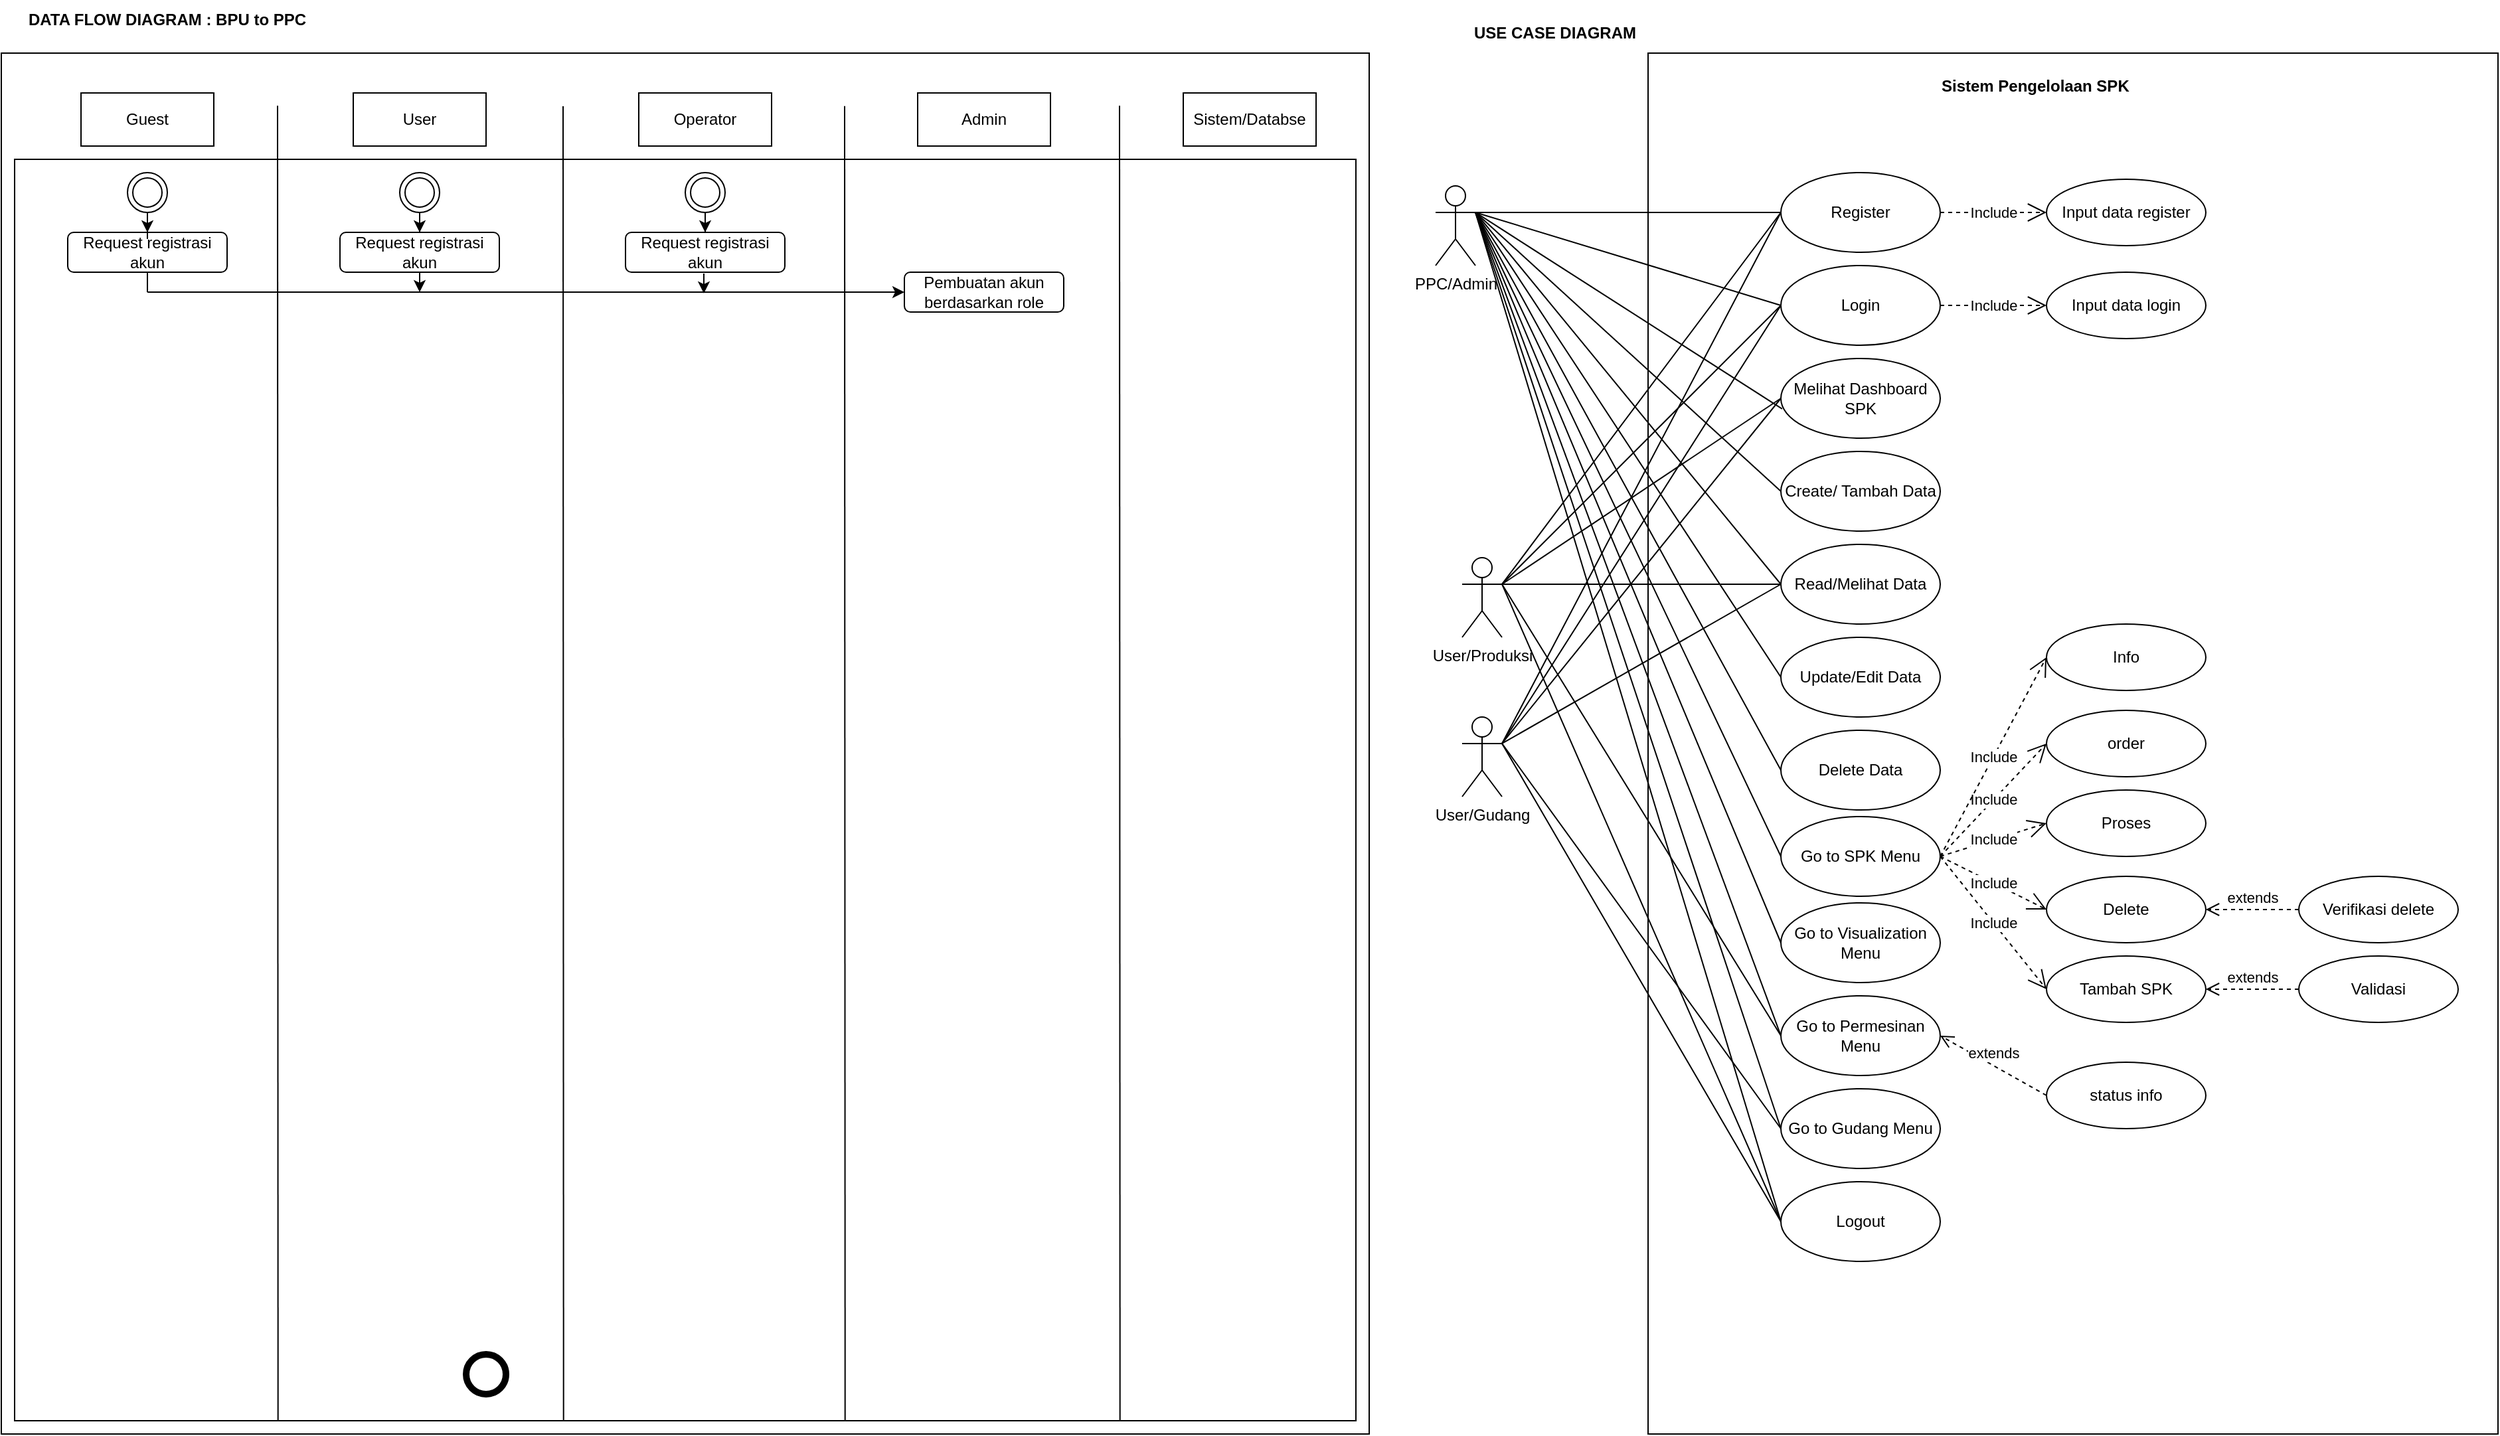 <mxfile version="24.0.5" type="github">
  <diagram name="Page-1" id="Am-4yuEEbxHZaaMcZNw2">
    <mxGraphModel dx="2944" dy="520" grid="1" gridSize="10" guides="1" tooltips="1" connect="1" arrows="1" fold="1" page="1" pageScale="1" pageWidth="850" pageHeight="1100" math="0" shadow="0">
      <root>
        <mxCell id="0" />
        <mxCell id="1" parent="0" />
        <mxCell id="0APZrc8GkW91wkG1R6Uz-18" value="" style="rounded=0;whiteSpace=wrap;html=1;" parent="1" vertex="1">
          <mxGeometry x="170" y="40" width="640" height="1040" as="geometry" />
        </mxCell>
        <mxCell id="0APZrc8GkW91wkG1R6Uz-1" value="USE CASE DIAGRAM" style="text;html=1;align=center;verticalAlign=middle;whiteSpace=wrap;rounded=0;fontStyle=1" parent="1" vertex="1">
          <mxGeometry x="30" y="10" width="140" height="30" as="geometry" />
        </mxCell>
        <mxCell id="0APZrc8GkW91wkG1R6Uz-2" value="PPC/Admin" style="shape=umlActor;verticalLabelPosition=bottom;verticalAlign=top;html=1;outlineConnect=0;" parent="1" vertex="1">
          <mxGeometry x="10" y="140" width="30" height="60" as="geometry" />
        </mxCell>
        <mxCell id="0APZrc8GkW91wkG1R6Uz-4" value="&amp;nbsp;Sistem Pengelolaan SPK" style="text;html=1;align=center;verticalAlign=middle;whiteSpace=wrap;rounded=0;fontStyle=1" parent="1" vertex="1">
          <mxGeometry x="370" y="50" width="180" height="30" as="geometry" />
        </mxCell>
        <mxCell id="0APZrc8GkW91wkG1R6Uz-5" value="Login" style="ellipse;whiteSpace=wrap;html=1;" parent="1" vertex="1">
          <mxGeometry x="270" y="200" width="120" height="60" as="geometry" />
        </mxCell>
        <mxCell id="0APZrc8GkW91wkG1R6Uz-6" value="Input data login" style="ellipse;whiteSpace=wrap;html=1;" parent="1" vertex="1">
          <mxGeometry x="470" y="205" width="120" height="50" as="geometry" />
        </mxCell>
        <mxCell id="0APZrc8GkW91wkG1R6Uz-7" value="Register" style="ellipse;whiteSpace=wrap;html=1;" parent="1" vertex="1">
          <mxGeometry x="270" y="130" width="120" height="60" as="geometry" />
        </mxCell>
        <mxCell id="0APZrc8GkW91wkG1R6Uz-8" value="Melihat Dashboard SPK" style="ellipse;whiteSpace=wrap;html=1;" parent="1" vertex="1">
          <mxGeometry x="270" y="270" width="120" height="60" as="geometry" />
        </mxCell>
        <mxCell id="0APZrc8GkW91wkG1R6Uz-9" value="Create/ Tambah Data" style="ellipse;whiteSpace=wrap;html=1;" parent="1" vertex="1">
          <mxGeometry x="270" y="340" width="120" height="60" as="geometry" />
        </mxCell>
        <mxCell id="0APZrc8GkW91wkG1R6Uz-10" value="Logout" style="ellipse;whiteSpace=wrap;html=1;" parent="1" vertex="1">
          <mxGeometry x="270" y="890" width="120" height="60" as="geometry" />
        </mxCell>
        <mxCell id="0APZrc8GkW91wkG1R6Uz-11" value="Read/Melihat Data" style="ellipse;whiteSpace=wrap;html=1;" parent="1" vertex="1">
          <mxGeometry x="270" y="410" width="120" height="60" as="geometry" />
        </mxCell>
        <mxCell id="0APZrc8GkW91wkG1R6Uz-12" value="Update/Edit Data" style="ellipse;whiteSpace=wrap;html=1;" parent="1" vertex="1">
          <mxGeometry x="270" y="480" width="120" height="60" as="geometry" />
        </mxCell>
        <mxCell id="0APZrc8GkW91wkG1R6Uz-13" value="Delete Data" style="ellipse;whiteSpace=wrap;html=1;" parent="1" vertex="1">
          <mxGeometry x="270" y="550" width="120" height="60" as="geometry" />
        </mxCell>
        <mxCell id="0APZrc8GkW91wkG1R6Uz-15" value="Go to SPK Menu" style="ellipse;whiteSpace=wrap;html=1;" parent="1" vertex="1">
          <mxGeometry x="270" y="615" width="120" height="60" as="geometry" />
        </mxCell>
        <mxCell id="0APZrc8GkW91wkG1R6Uz-16" value="Go to Visualization Menu" style="ellipse;whiteSpace=wrap;html=1;" parent="1" vertex="1">
          <mxGeometry x="270" y="680" width="120" height="60" as="geometry" />
        </mxCell>
        <mxCell id="0APZrc8GkW91wkG1R6Uz-19" value="Go to Permesinan Menu" style="ellipse;whiteSpace=wrap;html=1;" parent="1" vertex="1">
          <mxGeometry x="270" y="750" width="120" height="60" as="geometry" />
        </mxCell>
        <mxCell id="0APZrc8GkW91wkG1R6Uz-20" value="Go to Gudang Menu" style="ellipse;whiteSpace=wrap;html=1;" parent="1" vertex="1">
          <mxGeometry x="270" y="820" width="120" height="60" as="geometry" />
        </mxCell>
        <mxCell id="0APZrc8GkW91wkG1R6Uz-21" value="Input data register" style="ellipse;whiteSpace=wrap;html=1;" parent="1" vertex="1">
          <mxGeometry x="470" y="135" width="120" height="50" as="geometry" />
        </mxCell>
        <mxCell id="0APZrc8GkW91wkG1R6Uz-22" value="" style="endArrow=none;html=1;rounded=0;exitX=1;exitY=0.333;exitDx=0;exitDy=0;exitPerimeter=0;entryX=0;entryY=0.5;entryDx=0;entryDy=0;" parent="1" source="0APZrc8GkW91wkG1R6Uz-2" target="0APZrc8GkW91wkG1R6Uz-7" edge="1">
          <mxGeometry width="50" height="50" relative="1" as="geometry">
            <mxPoint x="190" y="205" as="sourcePoint" />
            <mxPoint x="240" y="155" as="targetPoint" />
          </mxGeometry>
        </mxCell>
        <mxCell id="0APZrc8GkW91wkG1R6Uz-23" value="" style="endArrow=none;html=1;rounded=0;exitX=1;exitY=0.333;exitDx=0;exitDy=0;exitPerimeter=0;entryX=0;entryY=0.5;entryDx=0;entryDy=0;" parent="1" source="0APZrc8GkW91wkG1R6Uz-2" target="0APZrc8GkW91wkG1R6Uz-5" edge="1">
          <mxGeometry width="50" height="50" relative="1" as="geometry">
            <mxPoint x="125" y="130" as="sourcePoint" />
            <mxPoint x="280" y="170" as="targetPoint" />
          </mxGeometry>
        </mxCell>
        <mxCell id="0APZrc8GkW91wkG1R6Uz-24" value="" style="endArrow=none;html=1;rounded=0;exitX=1;exitY=0.333;exitDx=0;exitDy=0;exitPerimeter=0;entryX=0.008;entryY=0.633;entryDx=0;entryDy=0;entryPerimeter=0;" parent="1" source="0APZrc8GkW91wkG1R6Uz-2" target="0APZrc8GkW91wkG1R6Uz-8" edge="1">
          <mxGeometry width="50" height="50" relative="1" as="geometry">
            <mxPoint x="125" y="130" as="sourcePoint" />
            <mxPoint x="280" y="240" as="targetPoint" />
          </mxGeometry>
        </mxCell>
        <mxCell id="0APZrc8GkW91wkG1R6Uz-25" value="" style="endArrow=none;html=1;rounded=0;exitX=1;exitY=0.333;exitDx=0;exitDy=0;exitPerimeter=0;entryX=0;entryY=0.5;entryDx=0;entryDy=0;" parent="1" source="0APZrc8GkW91wkG1R6Uz-2" target="0APZrc8GkW91wkG1R6Uz-9" edge="1">
          <mxGeometry width="50" height="50" relative="1" as="geometry">
            <mxPoint x="125" y="130" as="sourcePoint" />
            <mxPoint x="281" y="318" as="targetPoint" />
          </mxGeometry>
        </mxCell>
        <mxCell id="0APZrc8GkW91wkG1R6Uz-26" value="" style="endArrow=none;html=1;rounded=0;exitX=1;exitY=0.333;exitDx=0;exitDy=0;exitPerimeter=0;entryX=0;entryY=0.5;entryDx=0;entryDy=0;" parent="1" source="0APZrc8GkW91wkG1R6Uz-2" target="0APZrc8GkW91wkG1R6Uz-11" edge="1">
          <mxGeometry width="50" height="50" relative="1" as="geometry">
            <mxPoint x="100" y="110" as="sourcePoint" />
            <mxPoint x="280" y="380" as="targetPoint" />
          </mxGeometry>
        </mxCell>
        <mxCell id="0APZrc8GkW91wkG1R6Uz-27" value="" style="endArrow=none;html=1;rounded=0;exitX=1;exitY=0.333;exitDx=0;exitDy=0;exitPerimeter=0;entryX=0;entryY=0.5;entryDx=0;entryDy=0;" parent="1" source="0APZrc8GkW91wkG1R6Uz-2" target="0APZrc8GkW91wkG1R6Uz-12" edge="1">
          <mxGeometry width="50" height="50" relative="1" as="geometry">
            <mxPoint x="60" y="110" as="sourcePoint" />
            <mxPoint x="280" y="450" as="targetPoint" />
          </mxGeometry>
        </mxCell>
        <mxCell id="0APZrc8GkW91wkG1R6Uz-28" value="" style="endArrow=none;html=1;rounded=0;exitX=1;exitY=0.333;exitDx=0;exitDy=0;exitPerimeter=0;entryX=0;entryY=0.5;entryDx=0;entryDy=0;" parent="1" source="0APZrc8GkW91wkG1R6Uz-2" target="0APZrc8GkW91wkG1R6Uz-13" edge="1">
          <mxGeometry width="50" height="50" relative="1" as="geometry">
            <mxPoint x="60" y="110" as="sourcePoint" />
            <mxPoint x="280" y="520" as="targetPoint" />
          </mxGeometry>
        </mxCell>
        <mxCell id="0APZrc8GkW91wkG1R6Uz-29" value="" style="endArrow=none;html=1;rounded=0;exitX=1;exitY=0.333;exitDx=0;exitDy=0;exitPerimeter=0;entryX=0;entryY=0.5;entryDx=0;entryDy=0;" parent="1" source="0APZrc8GkW91wkG1R6Uz-2" target="0APZrc8GkW91wkG1R6Uz-15" edge="1">
          <mxGeometry width="50" height="50" relative="1" as="geometry">
            <mxPoint x="60" y="110" as="sourcePoint" />
            <mxPoint x="280" y="590" as="targetPoint" />
          </mxGeometry>
        </mxCell>
        <mxCell id="0APZrc8GkW91wkG1R6Uz-30" value="" style="endArrow=none;html=1;rounded=0;exitX=1;exitY=0.333;exitDx=0;exitDy=0;exitPerimeter=0;entryX=0;entryY=0.5;entryDx=0;entryDy=0;" parent="1" source="0APZrc8GkW91wkG1R6Uz-2" target="0APZrc8GkW91wkG1R6Uz-16" edge="1">
          <mxGeometry width="50" height="50" relative="1" as="geometry">
            <mxPoint x="60" y="110" as="sourcePoint" />
            <mxPoint x="280" y="655" as="targetPoint" />
          </mxGeometry>
        </mxCell>
        <mxCell id="0APZrc8GkW91wkG1R6Uz-32" value="" style="endArrow=none;html=1;rounded=0;exitX=1;exitY=0.333;exitDx=0;exitDy=0;exitPerimeter=0;entryX=0;entryY=0.5;entryDx=0;entryDy=0;" parent="1" source="0APZrc8GkW91wkG1R6Uz-2" target="0APZrc8GkW91wkG1R6Uz-19" edge="1">
          <mxGeometry width="50" height="50" relative="1" as="geometry">
            <mxPoint x="60" y="110" as="sourcePoint" />
            <mxPoint x="280" y="790" as="targetPoint" />
          </mxGeometry>
        </mxCell>
        <mxCell id="0APZrc8GkW91wkG1R6Uz-33" value="" style="endArrow=none;html=1;rounded=0;exitX=1;exitY=0.333;exitDx=0;exitDy=0;exitPerimeter=0;entryX=0;entryY=0.5;entryDx=0;entryDy=0;" parent="1" source="0APZrc8GkW91wkG1R6Uz-2" target="0APZrc8GkW91wkG1R6Uz-20" edge="1">
          <mxGeometry width="50" height="50" relative="1" as="geometry">
            <mxPoint x="60" y="110" as="sourcePoint" />
            <mxPoint x="280" y="860" as="targetPoint" />
          </mxGeometry>
        </mxCell>
        <mxCell id="0APZrc8GkW91wkG1R6Uz-34" value="" style="endArrow=none;html=1;rounded=0;exitX=1;exitY=0.333;exitDx=0;exitDy=0;exitPerimeter=0;entryX=0;entryY=0.5;entryDx=0;entryDy=0;" parent="1" source="0APZrc8GkW91wkG1R6Uz-2" target="0APZrc8GkW91wkG1R6Uz-10" edge="1">
          <mxGeometry width="50" height="50" relative="1" as="geometry">
            <mxPoint x="50" y="170" as="sourcePoint" />
            <mxPoint x="270" y="980" as="targetPoint" />
          </mxGeometry>
        </mxCell>
        <mxCell id="0APZrc8GkW91wkG1R6Uz-35" value="Include" style="endArrow=open;endSize=12;dashed=1;html=1;rounded=0;exitX=1;exitY=0.5;exitDx=0;exitDy=0;entryX=0;entryY=0.5;entryDx=0;entryDy=0;" parent="1" source="0APZrc8GkW91wkG1R6Uz-7" target="0APZrc8GkW91wkG1R6Uz-21" edge="1">
          <mxGeometry width="160" relative="1" as="geometry">
            <mxPoint x="390" y="159.5" as="sourcePoint" />
            <mxPoint x="550" y="159.5" as="targetPoint" />
          </mxGeometry>
        </mxCell>
        <mxCell id="0APZrc8GkW91wkG1R6Uz-36" value="Include" style="endArrow=open;endSize=12;dashed=1;html=1;rounded=0;exitX=1;exitY=0.5;exitDx=0;exitDy=0;entryX=0;entryY=0.5;entryDx=0;entryDy=0;" parent="1" source="0APZrc8GkW91wkG1R6Uz-5" target="0APZrc8GkW91wkG1R6Uz-6" edge="1">
          <mxGeometry width="160" relative="1" as="geometry">
            <mxPoint x="395" y="229.5" as="sourcePoint" />
            <mxPoint x="495" y="229.5" as="targetPoint" />
          </mxGeometry>
        </mxCell>
        <mxCell id="0APZrc8GkW91wkG1R6Uz-37" value="User/Produksi" style="shape=umlActor;verticalLabelPosition=bottom;verticalAlign=top;html=1;" parent="1" vertex="1">
          <mxGeometry x="30" y="420" width="30" height="60" as="geometry" />
        </mxCell>
        <mxCell id="0APZrc8GkW91wkG1R6Uz-39" value="" style="endArrow=none;html=1;rounded=0;exitX=1;exitY=0.333;exitDx=0;exitDy=0;exitPerimeter=0;entryX=0;entryY=0.5;entryDx=0;entryDy=0;" parent="1" source="0APZrc8GkW91wkG1R6Uz-37" target="0APZrc8GkW91wkG1R6Uz-10" edge="1">
          <mxGeometry width="50" height="50" relative="1" as="geometry">
            <mxPoint x="70" y="390" as="sourcePoint" />
            <mxPoint x="270" y="990" as="targetPoint" />
          </mxGeometry>
        </mxCell>
        <mxCell id="0APZrc8GkW91wkG1R6Uz-40" value="" style="endArrow=none;html=1;rounded=0;exitX=1;exitY=0.333;exitDx=0;exitDy=0;exitPerimeter=0;entryX=0;entryY=0.5;entryDx=0;entryDy=0;" parent="1" source="0APZrc8GkW91wkG1R6Uz-37" target="0APZrc8GkW91wkG1R6Uz-19" edge="1">
          <mxGeometry width="50" height="50" relative="1" as="geometry">
            <mxPoint x="70" y="500" as="sourcePoint" />
            <mxPoint x="280" y="1000" as="targetPoint" />
          </mxGeometry>
        </mxCell>
        <mxCell id="0APZrc8GkW91wkG1R6Uz-41" value="" style="endArrow=none;html=1;rounded=0;exitX=1;exitY=0.333;exitDx=0;exitDy=0;exitPerimeter=0;entryX=0;entryY=0.5;entryDx=0;entryDy=0;" parent="1" source="0APZrc8GkW91wkG1R6Uz-37" target="0APZrc8GkW91wkG1R6Uz-11" edge="1">
          <mxGeometry width="50" height="50" relative="1" as="geometry">
            <mxPoint x="70" y="500" as="sourcePoint" />
            <mxPoint x="140" y="500" as="targetPoint" />
          </mxGeometry>
        </mxCell>
        <mxCell id="0APZrc8GkW91wkG1R6Uz-42" value="" style="endArrow=none;html=1;rounded=0;exitX=1;exitY=0.333;exitDx=0;exitDy=0;exitPerimeter=0;entryX=0;entryY=0.5;entryDx=0;entryDy=0;" parent="1" source="0APZrc8GkW91wkG1R6Uz-37" target="0APZrc8GkW91wkG1R6Uz-8" edge="1">
          <mxGeometry width="50" height="50" relative="1" as="geometry">
            <mxPoint x="70" y="500" as="sourcePoint" />
            <mxPoint x="280" y="450" as="targetPoint" />
          </mxGeometry>
        </mxCell>
        <mxCell id="0APZrc8GkW91wkG1R6Uz-43" value="" style="endArrow=none;html=1;rounded=0;entryX=0;entryY=0.5;entryDx=0;entryDy=0;exitX=1;exitY=0.333;exitDx=0;exitDy=0;exitPerimeter=0;" parent="1" source="0APZrc8GkW91wkG1R6Uz-37" target="0APZrc8GkW91wkG1R6Uz-5" edge="1">
          <mxGeometry width="50" height="50" relative="1" as="geometry">
            <mxPoint x="60" y="490" as="sourcePoint" />
            <mxPoint x="280" y="310" as="targetPoint" />
          </mxGeometry>
        </mxCell>
        <mxCell id="0APZrc8GkW91wkG1R6Uz-44" value="" style="endArrow=none;html=1;rounded=0;entryX=0;entryY=0.5;entryDx=0;entryDy=0;exitX=1;exitY=0.333;exitDx=0;exitDy=0;exitPerimeter=0;" parent="1" source="0APZrc8GkW91wkG1R6Uz-37" target="0APZrc8GkW91wkG1R6Uz-7" edge="1">
          <mxGeometry width="50" height="50" relative="1" as="geometry">
            <mxPoint x="70" y="500" as="sourcePoint" />
            <mxPoint x="280" y="240" as="targetPoint" />
          </mxGeometry>
        </mxCell>
        <mxCell id="0APZrc8GkW91wkG1R6Uz-46" value="User/Gudang" style="shape=umlActor;verticalLabelPosition=bottom;verticalAlign=top;html=1;" parent="1" vertex="1">
          <mxGeometry x="30" y="540" width="30" height="60" as="geometry" />
        </mxCell>
        <mxCell id="0APZrc8GkW91wkG1R6Uz-48" value="" style="endArrow=none;html=1;rounded=0;exitX=1;exitY=0.333;exitDx=0;exitDy=0;exitPerimeter=0;entryX=0;entryY=0.5;entryDx=0;entryDy=0;" parent="1" source="0APZrc8GkW91wkG1R6Uz-46" target="0APZrc8GkW91wkG1R6Uz-11" edge="1">
          <mxGeometry width="50" height="50" relative="1" as="geometry">
            <mxPoint x="70" y="450" as="sourcePoint" />
            <mxPoint x="280" y="450" as="targetPoint" />
          </mxGeometry>
        </mxCell>
        <mxCell id="0APZrc8GkW91wkG1R6Uz-49" value="" style="endArrow=none;html=1;rounded=0;exitX=1;exitY=0.333;exitDx=0;exitDy=0;exitPerimeter=0;entryX=0;entryY=0.5;entryDx=0;entryDy=0;" parent="1" source="0APZrc8GkW91wkG1R6Uz-46" target="0APZrc8GkW91wkG1R6Uz-20" edge="1">
          <mxGeometry width="50" height="50" relative="1" as="geometry">
            <mxPoint x="70" y="570" as="sourcePoint" />
            <mxPoint x="280" y="450" as="targetPoint" />
          </mxGeometry>
        </mxCell>
        <mxCell id="0APZrc8GkW91wkG1R6Uz-50" value="" style="endArrow=none;html=1;rounded=0;exitX=1;exitY=0.333;exitDx=0;exitDy=0;exitPerimeter=0;entryX=0;entryY=0.5;entryDx=0;entryDy=0;" parent="1" source="0APZrc8GkW91wkG1R6Uz-46" target="0APZrc8GkW91wkG1R6Uz-10" edge="1">
          <mxGeometry width="50" height="50" relative="1" as="geometry">
            <mxPoint x="70" y="570" as="sourcePoint" />
            <mxPoint x="280" y="860" as="targetPoint" />
          </mxGeometry>
        </mxCell>
        <mxCell id="0APZrc8GkW91wkG1R6Uz-51" value="" style="endArrow=none;html=1;rounded=0;exitX=1;exitY=0.333;exitDx=0;exitDy=0;exitPerimeter=0;entryX=0;entryY=0.5;entryDx=0;entryDy=0;" parent="1" source="0APZrc8GkW91wkG1R6Uz-46" target="0APZrc8GkW91wkG1R6Uz-8" edge="1">
          <mxGeometry width="50" height="50" relative="1" as="geometry">
            <mxPoint x="70" y="570" as="sourcePoint" />
            <mxPoint x="280" y="450" as="targetPoint" />
          </mxGeometry>
        </mxCell>
        <mxCell id="0APZrc8GkW91wkG1R6Uz-52" value="" style="endArrow=none;html=1;rounded=0;exitX=1;exitY=0.333;exitDx=0;exitDy=0;exitPerimeter=0;entryX=0;entryY=0.5;entryDx=0;entryDy=0;" parent="1" source="0APZrc8GkW91wkG1R6Uz-46" target="0APZrc8GkW91wkG1R6Uz-5" edge="1">
          <mxGeometry width="50" height="50" relative="1" as="geometry">
            <mxPoint x="70" y="570" as="sourcePoint" />
            <mxPoint x="280" y="310" as="targetPoint" />
          </mxGeometry>
        </mxCell>
        <mxCell id="0APZrc8GkW91wkG1R6Uz-53" value="" style="endArrow=none;html=1;rounded=0;exitX=1;exitY=0.333;exitDx=0;exitDy=0;exitPerimeter=0;entryX=0;entryY=0.5;entryDx=0;entryDy=0;" parent="1" source="0APZrc8GkW91wkG1R6Uz-46" target="0APZrc8GkW91wkG1R6Uz-7" edge="1">
          <mxGeometry width="50" height="50" relative="1" as="geometry">
            <mxPoint x="70" y="570" as="sourcePoint" />
            <mxPoint x="280" y="240" as="targetPoint" />
          </mxGeometry>
        </mxCell>
        <mxCell id="0APZrc8GkW91wkG1R6Uz-54" value="order" style="ellipse;whiteSpace=wrap;html=1;" parent="1" vertex="1">
          <mxGeometry x="470" y="535" width="120" height="50" as="geometry" />
        </mxCell>
        <mxCell id="0APZrc8GkW91wkG1R6Uz-55" value="Include" style="endArrow=open;endSize=12;dashed=1;html=1;rounded=0;exitX=1;exitY=0.5;exitDx=0;exitDy=0;entryX=0;entryY=0.5;entryDx=0;entryDy=0;" parent="1" target="0APZrc8GkW91wkG1R6Uz-54" edge="1">
          <mxGeometry width="160" relative="1" as="geometry">
            <mxPoint x="390" y="645" as="sourcePoint" />
            <mxPoint x="495" y="644.5" as="targetPoint" />
          </mxGeometry>
        </mxCell>
        <mxCell id="0APZrc8GkW91wkG1R6Uz-57" value="Proses" style="ellipse;whiteSpace=wrap;html=1;" parent="1" vertex="1">
          <mxGeometry x="470" y="595" width="120" height="50" as="geometry" />
        </mxCell>
        <mxCell id="0APZrc8GkW91wkG1R6Uz-58" value="Include" style="endArrow=open;endSize=12;dashed=1;html=1;rounded=0;exitX=1;exitY=0.5;exitDx=0;exitDy=0;entryX=0;entryY=0.5;entryDx=0;entryDy=0;" parent="1" source="0APZrc8GkW91wkG1R6Uz-15" target="0APZrc8GkW91wkG1R6Uz-57" edge="1">
          <mxGeometry width="160" relative="1" as="geometry">
            <mxPoint x="380.0" y="655" as="sourcePoint" />
            <mxPoint x="495" y="699.5" as="targetPoint" />
          </mxGeometry>
        </mxCell>
        <mxCell id="0APZrc8GkW91wkG1R6Uz-60" value="Info" style="ellipse;whiteSpace=wrap;html=1;" parent="1" vertex="1">
          <mxGeometry x="470" y="470" width="120" height="50" as="geometry" />
        </mxCell>
        <mxCell id="0APZrc8GkW91wkG1R6Uz-61" value="Include" style="endArrow=open;endSize=12;dashed=1;html=1;rounded=0;exitX=1;exitY=0.5;exitDx=0;exitDy=0;entryX=0;entryY=0.5;entryDx=0;entryDy=0;" parent="1" source="0APZrc8GkW91wkG1R6Uz-15" target="0APZrc8GkW91wkG1R6Uz-60" edge="1">
          <mxGeometry width="160" relative="1" as="geometry">
            <mxPoint x="390.0" y="637.5" as="sourcePoint" />
            <mxPoint x="495" y="582.01" as="targetPoint" />
          </mxGeometry>
        </mxCell>
        <mxCell id="0APZrc8GkW91wkG1R6Uz-62" value="Delete" style="ellipse;whiteSpace=wrap;html=1;" parent="1" vertex="1">
          <mxGeometry x="470" y="660" width="120" height="50" as="geometry" />
        </mxCell>
        <mxCell id="0APZrc8GkW91wkG1R6Uz-63" value="Include" style="endArrow=open;endSize=12;dashed=1;html=1;rounded=0;exitX=1;exitY=0.5;exitDx=0;exitDy=0;entryX=0;entryY=0.5;entryDx=0;entryDy=0;" parent="1" source="0APZrc8GkW91wkG1R6Uz-15" target="0APZrc8GkW91wkG1R6Uz-62" edge="1">
          <mxGeometry width="160" relative="1" as="geometry">
            <mxPoint x="386.16" y="660.0" as="sourcePoint" />
            <mxPoint x="460" y="709.68" as="targetPoint" />
          </mxGeometry>
        </mxCell>
        <mxCell id="0APZrc8GkW91wkG1R6Uz-64" value="Tambah SPK" style="ellipse;whiteSpace=wrap;html=1;" parent="1" vertex="1">
          <mxGeometry x="470" y="720" width="120" height="50" as="geometry" />
        </mxCell>
        <mxCell id="0APZrc8GkW91wkG1R6Uz-65" value="Include" style="endArrow=open;endSize=12;dashed=1;html=1;rounded=0;exitX=1;exitY=0.5;exitDx=0;exitDy=0;entryX=0;entryY=0.5;entryDx=0;entryDy=0;" parent="1" source="0APZrc8GkW91wkG1R6Uz-15" target="0APZrc8GkW91wkG1R6Uz-64" edge="1">
          <mxGeometry width="160" relative="1" as="geometry">
            <mxPoint x="400" y="655" as="sourcePoint" />
            <mxPoint x="480" y="695" as="targetPoint" />
          </mxGeometry>
        </mxCell>
        <mxCell id="0APZrc8GkW91wkG1R6Uz-67" value="Validasi" style="ellipse;whiteSpace=wrap;html=1;" parent="1" vertex="1">
          <mxGeometry x="660" y="720" width="120" height="50" as="geometry" />
        </mxCell>
        <mxCell id="0APZrc8GkW91wkG1R6Uz-68" value="extends" style="html=1;verticalAlign=bottom;endArrow=open;dashed=1;endSize=8;curved=0;rounded=0;entryX=1;entryY=0.5;entryDx=0;entryDy=0;exitX=0;exitY=0.5;exitDx=0;exitDy=0;" parent="1" source="0APZrc8GkW91wkG1R6Uz-67" target="0APZrc8GkW91wkG1R6Uz-64" edge="1">
          <mxGeometry relative="1" as="geometry">
            <mxPoint x="670" y="744.58" as="sourcePoint" />
            <mxPoint x="590" y="744.58" as="targetPoint" />
          </mxGeometry>
        </mxCell>
        <mxCell id="0APZrc8GkW91wkG1R6Uz-69" value="status info" style="ellipse;whiteSpace=wrap;html=1;" parent="1" vertex="1">
          <mxGeometry x="470" y="800" width="120" height="50" as="geometry" />
        </mxCell>
        <mxCell id="0APZrc8GkW91wkG1R6Uz-70" value="extends" style="html=1;verticalAlign=bottom;endArrow=open;dashed=1;endSize=8;curved=0;rounded=0;entryX=1;entryY=0.5;entryDx=0;entryDy=0;exitX=0;exitY=0.5;exitDx=0;exitDy=0;" parent="1" source="0APZrc8GkW91wkG1R6Uz-69" target="0APZrc8GkW91wkG1R6Uz-19" edge="1">
          <mxGeometry relative="1" as="geometry">
            <mxPoint x="500" y="814.58" as="sourcePoint" />
            <mxPoint x="380.0" y="790" as="targetPoint" />
          </mxGeometry>
        </mxCell>
        <mxCell id="0APZrc8GkW91wkG1R6Uz-71" value="Verifikasi delete" style="ellipse;whiteSpace=wrap;html=1;" parent="1" vertex="1">
          <mxGeometry x="660" y="660" width="120" height="50" as="geometry" />
        </mxCell>
        <mxCell id="0APZrc8GkW91wkG1R6Uz-72" value="extends" style="html=1;verticalAlign=bottom;endArrow=open;dashed=1;endSize=8;curved=0;rounded=0;entryX=1;entryY=0.5;entryDx=0;entryDy=0;exitX=0;exitY=0.5;exitDx=0;exitDy=0;" parent="1" source="0APZrc8GkW91wkG1R6Uz-71" target="0APZrc8GkW91wkG1R6Uz-62" edge="1">
          <mxGeometry relative="1" as="geometry">
            <mxPoint x="660" y="684.58" as="sourcePoint" />
            <mxPoint x="590" y="684.58" as="targetPoint" />
          </mxGeometry>
        </mxCell>
        <mxCell id="pinABx_WeCuEf0bmrsNE-1" value="DATA FLOW DIAGRAM : BPU to PPC" style="text;html=1;align=center;verticalAlign=middle;whiteSpace=wrap;rounded=0;fontStyle=1" parent="1" vertex="1">
          <mxGeometry x="-1070" width="250" height="30" as="geometry" />
        </mxCell>
        <mxCell id="pinABx_WeCuEf0bmrsNE-2" value="" style="rounded=0;whiteSpace=wrap;html=1;" parent="1" vertex="1">
          <mxGeometry x="-1070" y="40" width="1030" height="1040" as="geometry" />
        </mxCell>
        <mxCell id="pinABx_WeCuEf0bmrsNE-3" value="" style="rounded=0;whiteSpace=wrap;html=1;" parent="1" vertex="1">
          <mxGeometry x="-1060" y="120" width="1010" height="950" as="geometry" />
        </mxCell>
        <mxCell id="pinABx_WeCuEf0bmrsNE-4" value="User" style="whiteSpace=wrap;html=1;align=center;" parent="1" vertex="1">
          <mxGeometry x="-805" y="70" width="100" height="40" as="geometry" />
        </mxCell>
        <mxCell id="pinABx_WeCuEf0bmrsNE-5" value="Admin" style="whiteSpace=wrap;html=1;align=center;" parent="1" vertex="1">
          <mxGeometry x="-380" y="70" width="100" height="40" as="geometry" />
        </mxCell>
        <mxCell id="pinABx_WeCuEf0bmrsNE-7" value="Sistem/Databse" style="whiteSpace=wrap;html=1;align=center;" parent="1" vertex="1">
          <mxGeometry x="-180" y="70" width="100" height="40" as="geometry" />
        </mxCell>
        <mxCell id="pinABx_WeCuEf0bmrsNE-9" value="" style="shape=ellipse;html=1;dashed=0;whiteSpace=wrap;aspect=fixed;strokeWidth=5;perimeter=ellipsePerimeter;" parent="1" vertex="1">
          <mxGeometry x="-720" y="1020" width="30" height="30" as="geometry" />
        </mxCell>
        <mxCell id="Hy7TB0UM2S-catEz_fpQ-12" value="" style="edgeStyle=orthogonalEdgeStyle;rounded=0;orthogonalLoop=1;jettySize=auto;html=1;" edge="1" parent="1" source="pinABx_WeCuEf0bmrsNE-10" target="Hy7TB0UM2S-catEz_fpQ-10">
          <mxGeometry relative="1" as="geometry" />
        </mxCell>
        <mxCell id="pinABx_WeCuEf0bmrsNE-10" value="" style="ellipse;shape=doubleEllipse;html=1;dashed=0;whiteSpace=wrap;aspect=fixed;" parent="1" vertex="1">
          <mxGeometry x="-770" y="130" width="30" height="30" as="geometry" />
        </mxCell>
        <mxCell id="pinABx_WeCuEf0bmrsNE-11" value="" style="endArrow=none;html=1;rounded=0;entryX=0.289;entryY=0.067;entryDx=0;entryDy=0;entryPerimeter=0;" parent="1" edge="1">
          <mxGeometry width="50" height="50" relative="1" as="geometry">
            <mxPoint x="-646.64" y="1070.32" as="sourcePoint" />
            <mxPoint x="-647.0" y="80.0" as="targetPoint" />
          </mxGeometry>
        </mxCell>
        <mxCell id="pinABx_WeCuEf0bmrsNE-12" value="" style="endArrow=none;html=1;rounded=0;entryX=0.289;entryY=0.067;entryDx=0;entryDy=0;entryPerimeter=0;" parent="1" edge="1">
          <mxGeometry width="50" height="50" relative="1" as="geometry">
            <mxPoint x="-227.64" y="1070" as="sourcePoint" />
            <mxPoint x="-228.0" y="79.68" as="targetPoint" />
          </mxGeometry>
        </mxCell>
        <mxCell id="pinABx_WeCuEf0bmrsNE-13" value="Request registrasi akun" style="rounded=1;whiteSpace=wrap;html=1;" parent="1" vertex="1">
          <mxGeometry x="-1020" y="175" width="120" height="30" as="geometry" />
        </mxCell>
        <mxCell id="Hy7TB0UM2S-catEz_fpQ-1" value="" style="endArrow=none;html=1;rounded=0;entryX=0.289;entryY=0.067;entryDx=0;entryDy=0;entryPerimeter=0;" edge="1" parent="1">
          <mxGeometry width="50" height="50" relative="1" as="geometry">
            <mxPoint x="-434.64" y="1070.16" as="sourcePoint" />
            <mxPoint x="-435.0" y="79.84" as="targetPoint" />
          </mxGeometry>
        </mxCell>
        <mxCell id="Hy7TB0UM2S-catEz_fpQ-2" value="Operator" style="whiteSpace=wrap;html=1;align=center;" vertex="1" parent="1">
          <mxGeometry x="-590" y="70" width="100" height="40" as="geometry" />
        </mxCell>
        <mxCell id="Hy7TB0UM2S-catEz_fpQ-3" value="" style="endArrow=none;html=1;rounded=0;entryX=0.289;entryY=0.067;entryDx=0;entryDy=0;entryPerimeter=0;" edge="1" parent="1">
          <mxGeometry width="50" height="50" relative="1" as="geometry">
            <mxPoint x="-861.64" y="1070" as="sourcePoint" />
            <mxPoint x="-862.0" y="79.68" as="targetPoint" />
          </mxGeometry>
        </mxCell>
        <mxCell id="Hy7TB0UM2S-catEz_fpQ-4" value="Guest" style="whiteSpace=wrap;html=1;align=center;" vertex="1" parent="1">
          <mxGeometry x="-1010" y="70" width="100" height="40" as="geometry" />
        </mxCell>
        <mxCell id="Hy7TB0UM2S-catEz_fpQ-19" value="" style="edgeStyle=orthogonalEdgeStyle;rounded=0;orthogonalLoop=1;jettySize=auto;html=1;" edge="1" parent="1" source="Hy7TB0UM2S-catEz_fpQ-5" target="pinABx_WeCuEf0bmrsNE-13">
          <mxGeometry relative="1" as="geometry" />
        </mxCell>
        <mxCell id="Hy7TB0UM2S-catEz_fpQ-5" value="" style="ellipse;shape=doubleEllipse;html=1;dashed=0;whiteSpace=wrap;aspect=fixed;" vertex="1" parent="1">
          <mxGeometry x="-975" y="130" width="30" height="30" as="geometry" />
        </mxCell>
        <mxCell id="Hy7TB0UM2S-catEz_fpQ-13" value="" style="edgeStyle=orthogonalEdgeStyle;rounded=0;orthogonalLoop=1;jettySize=auto;html=1;" edge="1" parent="1" source="Hy7TB0UM2S-catEz_fpQ-6" target="Hy7TB0UM2S-catEz_fpQ-11">
          <mxGeometry relative="1" as="geometry" />
        </mxCell>
        <mxCell id="Hy7TB0UM2S-catEz_fpQ-6" value="" style="ellipse;shape=doubleEllipse;html=1;dashed=0;whiteSpace=wrap;aspect=fixed;" vertex="1" parent="1">
          <mxGeometry x="-555" y="130" width="30" height="30" as="geometry" />
        </mxCell>
        <mxCell id="Hy7TB0UM2S-catEz_fpQ-10" value="Request registrasi akun" style="rounded=1;whiteSpace=wrap;html=1;" vertex="1" parent="1">
          <mxGeometry x="-815" y="175" width="120" height="30" as="geometry" />
        </mxCell>
        <mxCell id="Hy7TB0UM2S-catEz_fpQ-11" value="Request registrasi akun" style="rounded=1;whiteSpace=wrap;html=1;" vertex="1" parent="1">
          <mxGeometry x="-600" y="175" width="120" height="30" as="geometry" />
        </mxCell>
        <mxCell id="Hy7TB0UM2S-catEz_fpQ-14" value="Pembuatan akun berdasarkan role" style="rounded=1;whiteSpace=wrap;html=1;" vertex="1" parent="1">
          <mxGeometry x="-390" y="205" width="120" height="30" as="geometry" />
        </mxCell>
        <mxCell id="Hy7TB0UM2S-catEz_fpQ-15" value="" style="endArrow=classic;html=1;rounded=0;entryX=0;entryY=0.5;entryDx=0;entryDy=0;" edge="1" parent="1" target="Hy7TB0UM2S-catEz_fpQ-14">
          <mxGeometry width="50" height="50" relative="1" as="geometry">
            <mxPoint x="-960" y="220" as="sourcePoint" />
            <mxPoint x="-590" y="270" as="targetPoint" />
          </mxGeometry>
        </mxCell>
        <mxCell id="Hy7TB0UM2S-catEz_fpQ-16" value="" style="endArrow=none;html=1;rounded=0;" edge="1" parent="1">
          <mxGeometry width="50" height="50" relative="1" as="geometry">
            <mxPoint x="-960" y="220" as="sourcePoint" />
            <mxPoint x="-960" y="205" as="targetPoint" />
          </mxGeometry>
        </mxCell>
        <mxCell id="Hy7TB0UM2S-catEz_fpQ-17" value="" style="endArrow=classic;html=1;rounded=0;exitX=0.5;exitY=1;exitDx=0;exitDy=0;" edge="1" parent="1" source="Hy7TB0UM2S-catEz_fpQ-10">
          <mxGeometry width="50" height="50" relative="1" as="geometry">
            <mxPoint x="-640" y="320" as="sourcePoint" />
            <mxPoint x="-755" y="220" as="targetPoint" />
          </mxGeometry>
        </mxCell>
        <mxCell id="Hy7TB0UM2S-catEz_fpQ-18" value="" style="endArrow=classic;html=1;rounded=0;exitX=0.5;exitY=1;exitDx=0;exitDy=0;" edge="1" parent="1">
          <mxGeometry width="50" height="50" relative="1" as="geometry">
            <mxPoint x="-541" y="206" as="sourcePoint" />
            <mxPoint x="-541" y="221" as="targetPoint" />
          </mxGeometry>
        </mxCell>
      </root>
    </mxGraphModel>
  </diagram>
</mxfile>
